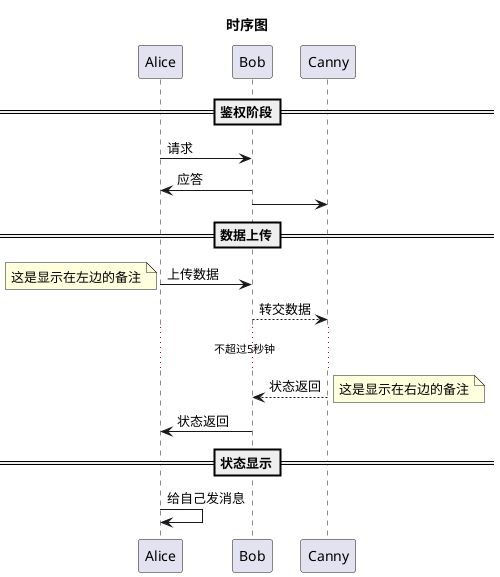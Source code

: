 @startuml
title 时序图

==鉴权阶段==
Alice -> Bob: 请求
Bob -> Alice: 应答

Bob -> Canny
==数据上传==

Alice -> Bob: 上传数据
note left:这是显示在左边的备注
Bob --> Canny: 转交数据
...不超过5秒钟...
Canny --> Bob: 状态返回
note right:这是显示在右边的备注
Bob -> Alice: 状态返回
==状态显示==
Alice -> Alice:给自己发消息
@enduml